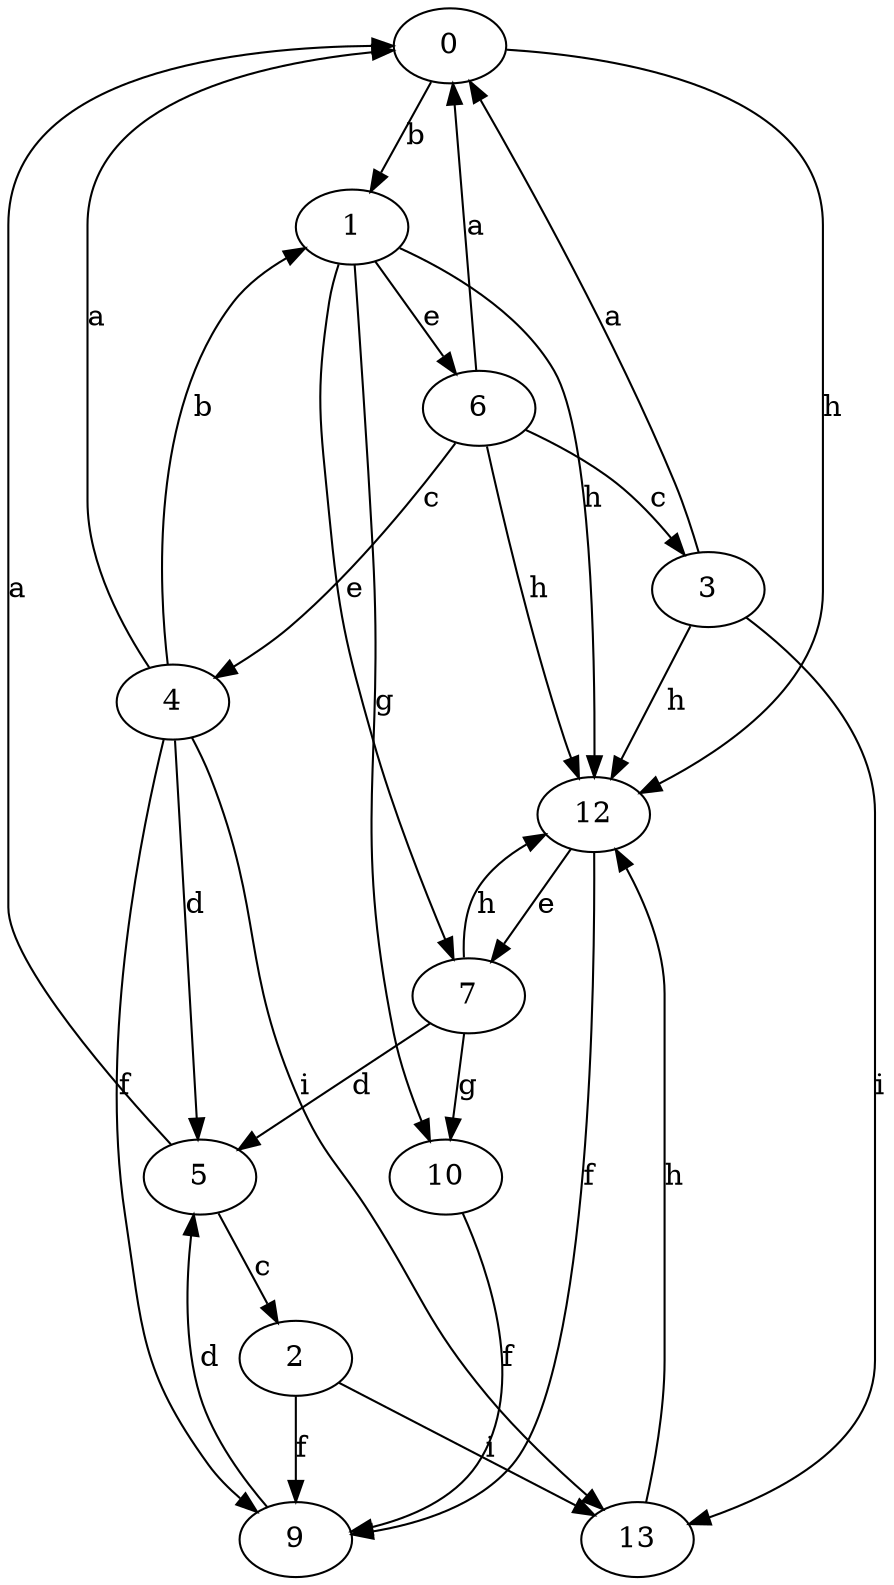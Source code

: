 strict digraph  {
0;
1;
2;
3;
4;
5;
6;
7;
9;
10;
12;
13;
0 -> 1  [label=b];
0 -> 12  [label=h];
1 -> 6  [label=e];
1 -> 7  [label=e];
1 -> 10  [label=g];
1 -> 12  [label=h];
2 -> 9  [label=f];
2 -> 13  [label=i];
3 -> 0  [label=a];
3 -> 12  [label=h];
3 -> 13  [label=i];
4 -> 0  [label=a];
4 -> 1  [label=b];
4 -> 5  [label=d];
4 -> 9  [label=f];
4 -> 13  [label=i];
5 -> 0  [label=a];
5 -> 2  [label=c];
6 -> 0  [label=a];
6 -> 3  [label=c];
6 -> 4  [label=c];
6 -> 12  [label=h];
7 -> 5  [label=d];
7 -> 10  [label=g];
7 -> 12  [label=h];
9 -> 5  [label=d];
10 -> 9  [label=f];
12 -> 7  [label=e];
12 -> 9  [label=f];
13 -> 12  [label=h];
}
